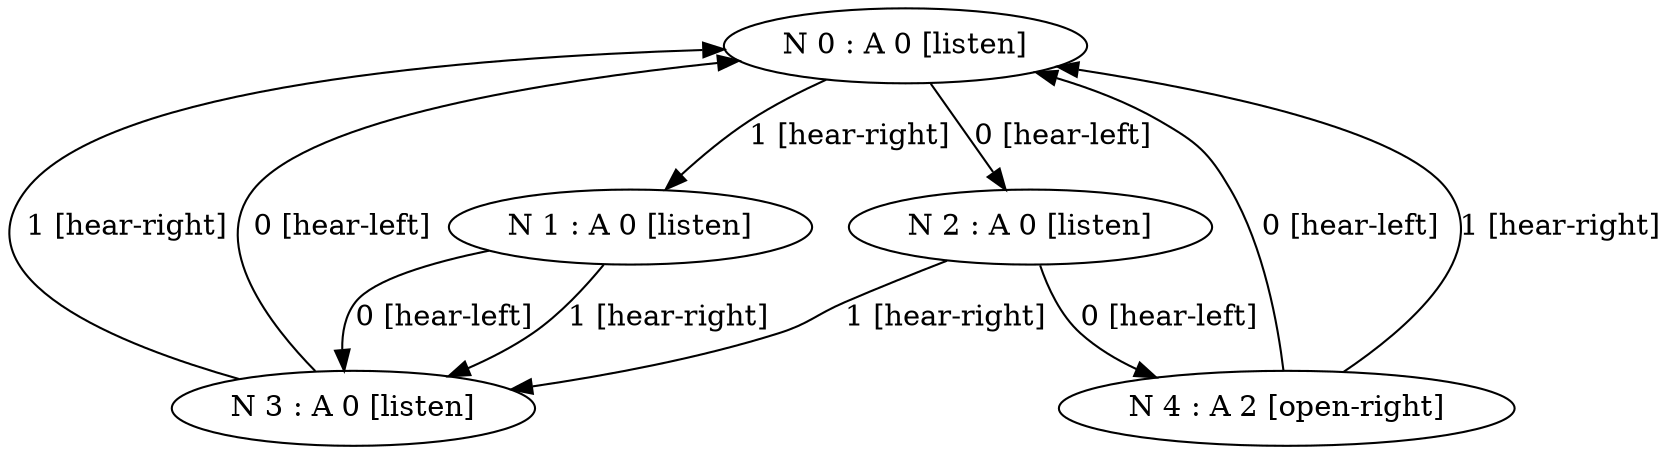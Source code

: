digraph  {
	node [label="\N"];
	0	 [label="N 0 : A 0 [listen]"];
	1	 [label="N 1 : A 0 [listen]"];
	0 -> 1 [key=0,
	label="1 [hear-right]"];
2 [label="N 2 : A 0 [listen]"];
0 -> 2 [key=0,
label="0 [hear-left]"];
3 [label="N 3 : A 0 [listen]"];
1 -> 3 [key=0,
label="0 [hear-left]"];
1 -> 3 [key=1,
label="1 [hear-right]"];
2 -> 3 [key=0,
label="1 [hear-right]"];
4 [label="N 4 : A 2 [open-right]"];
2 -> 4 [key=0,
label="0 [hear-left]"];
3 -> 0 [key=0,
label="0 [hear-left]"];
3 -> 0 [key=1,
label="1 [hear-right]"];
4 -> 0 [key=0,
label="0 [hear-left]"];
4 -> 0 [key=1,
label="1 [hear-right]"];
}
